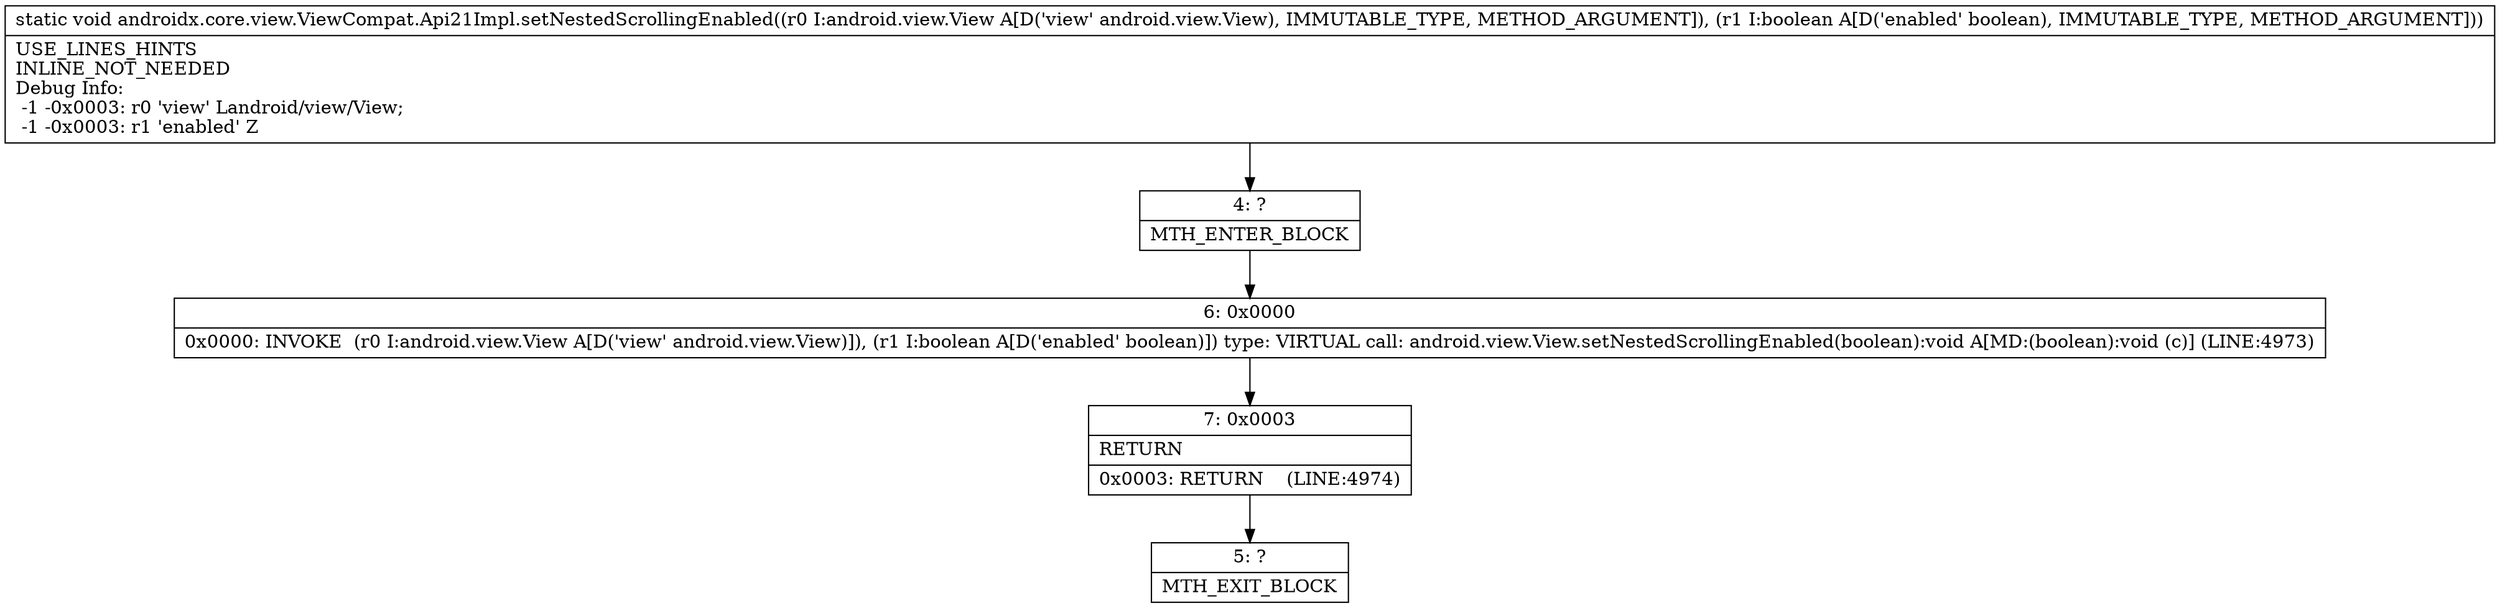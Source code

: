 digraph "CFG forandroidx.core.view.ViewCompat.Api21Impl.setNestedScrollingEnabled(Landroid\/view\/View;Z)V" {
Node_4 [shape=record,label="{4\:\ ?|MTH_ENTER_BLOCK\l}"];
Node_6 [shape=record,label="{6\:\ 0x0000|0x0000: INVOKE  (r0 I:android.view.View A[D('view' android.view.View)]), (r1 I:boolean A[D('enabled' boolean)]) type: VIRTUAL call: android.view.View.setNestedScrollingEnabled(boolean):void A[MD:(boolean):void (c)] (LINE:4973)\l}"];
Node_7 [shape=record,label="{7\:\ 0x0003|RETURN\l|0x0003: RETURN    (LINE:4974)\l}"];
Node_5 [shape=record,label="{5\:\ ?|MTH_EXIT_BLOCK\l}"];
MethodNode[shape=record,label="{static void androidx.core.view.ViewCompat.Api21Impl.setNestedScrollingEnabled((r0 I:android.view.View A[D('view' android.view.View), IMMUTABLE_TYPE, METHOD_ARGUMENT]), (r1 I:boolean A[D('enabled' boolean), IMMUTABLE_TYPE, METHOD_ARGUMENT]))  | USE_LINES_HINTS\lINLINE_NOT_NEEDED\lDebug Info:\l  \-1 \-0x0003: r0 'view' Landroid\/view\/View;\l  \-1 \-0x0003: r1 'enabled' Z\l}"];
MethodNode -> Node_4;Node_4 -> Node_6;
Node_6 -> Node_7;
Node_7 -> Node_5;
}

